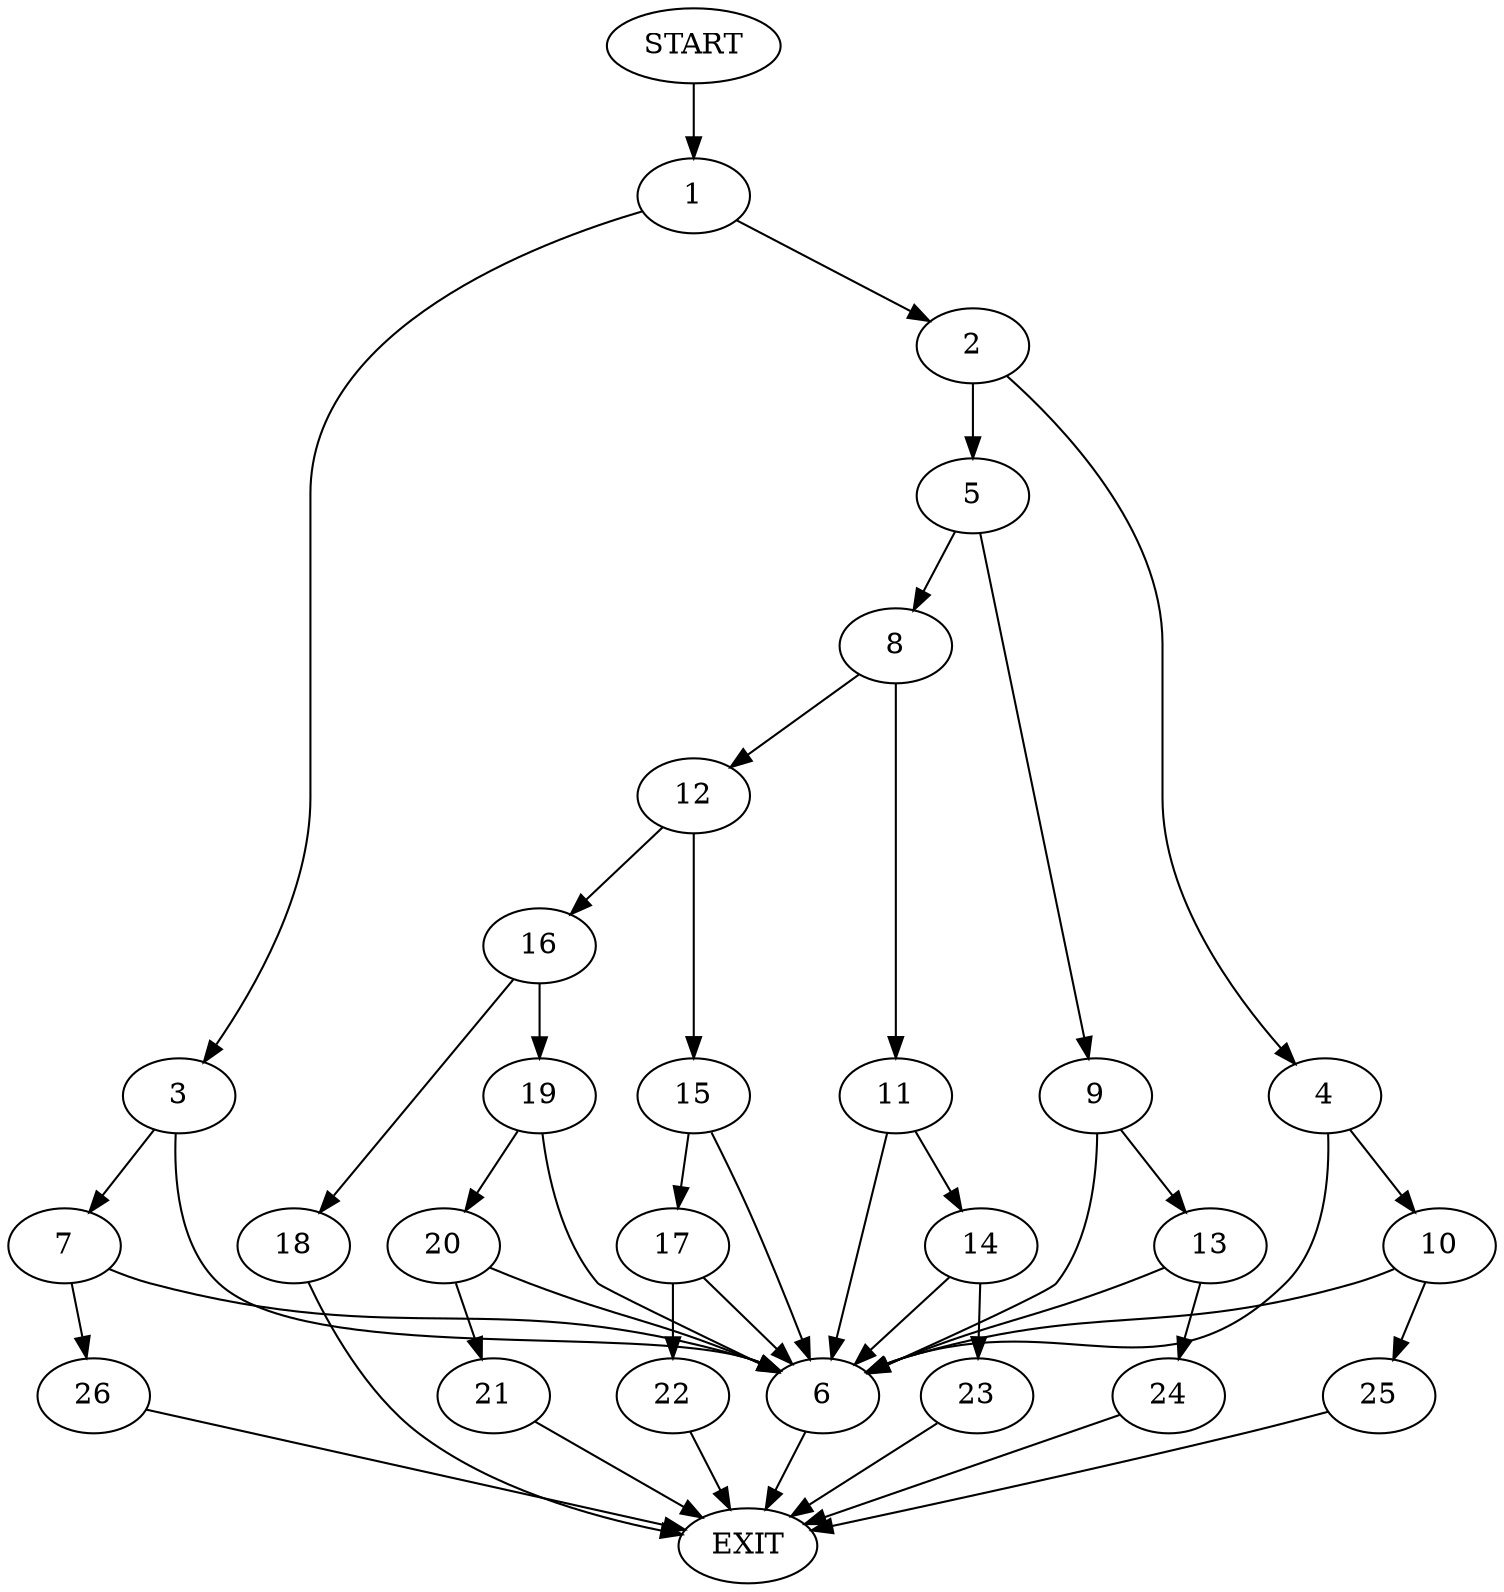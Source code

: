 digraph {
0 [label="START"]
27 [label="EXIT"]
0 -> 1
1 -> 2
1 -> 3
2 -> 4
2 -> 5
3 -> 6
3 -> 7
5 -> 8
5 -> 9
4 -> 6
4 -> 10
8 -> 11
8 -> 12
9 -> 6
9 -> 13
11 -> 14
11 -> 6
12 -> 15
12 -> 16
15 -> 17
15 -> 6
16 -> 18
16 -> 19
18 -> 27
19 -> 20
19 -> 6
20 -> 21
20 -> 6
6 -> 27
21 -> 27
17 -> 22
17 -> 6
22 -> 27
14 -> 6
14 -> 23
23 -> 27
13 -> 6
13 -> 24
24 -> 27
10 -> 25
10 -> 6
25 -> 27
7 -> 6
7 -> 26
26 -> 27
}
